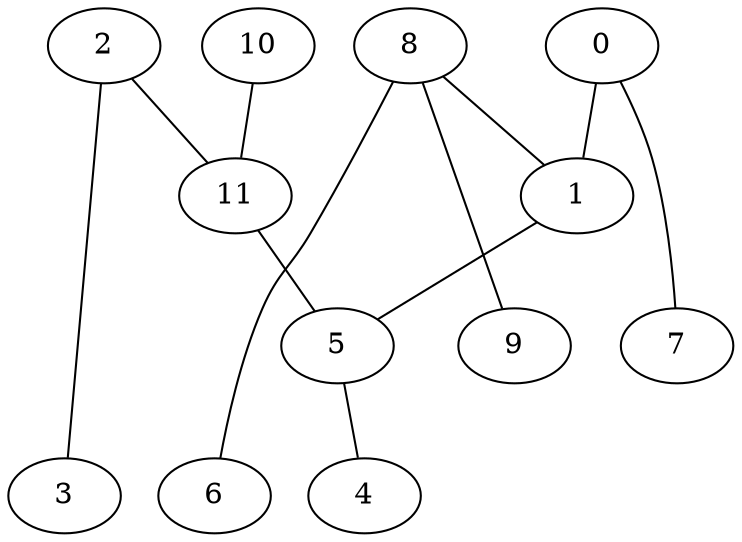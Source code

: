 strict graph {


	"2" [  weight=0 ];

	"2" -- "11" [  weight=0 ];

	"2" -- "3" [  weight=0 ];

	"8" [  weight=0 ];

	"8" -- "9" [  weight=0 ];

	"8" -- "6" [  weight=0 ];

	"8" -- "1" [  weight=0 ];

	"0" [  weight=0 ];

	"0" -- "1" [  weight=0 ];

	"0" -- "7" [  weight=0 ];

	"10" [  weight=0 ];

	"10" -- "11" [  weight=0 ];

	"11" [  weight=0 ];

	"11" -- "2" [  weight=0 ];

	"11" -- "10" [  weight=0 ];

	"11" -- "5" [  weight=0 ];

	"1" [  weight=0 ];

	"1" -- "5" [  weight=0 ];

	"1" [  weight=0 ];

	"1" -- "8" [  weight=0 ];

	"9" [  weight=0 ];

	"9" -- "8" [  weight=0 ];

	"7" [  weight=0 ];

	"7" [  weight=0 ];

	"5" [  weight=0 ];

	"5" -- "11" [  weight=0 ];

	"5" -- "1" [  weight=0 ];

	"5" -- "4" [  weight=0 ];

	"6" [  weight=0 ];

	"6" -- "8" [  weight=0 ];

	"4" [  weight=0 ];

	"4" -- "5" [  weight=0 ];

	"3" [  weight=0 ];

	"3" -- "2" [  weight=0 ];

}
